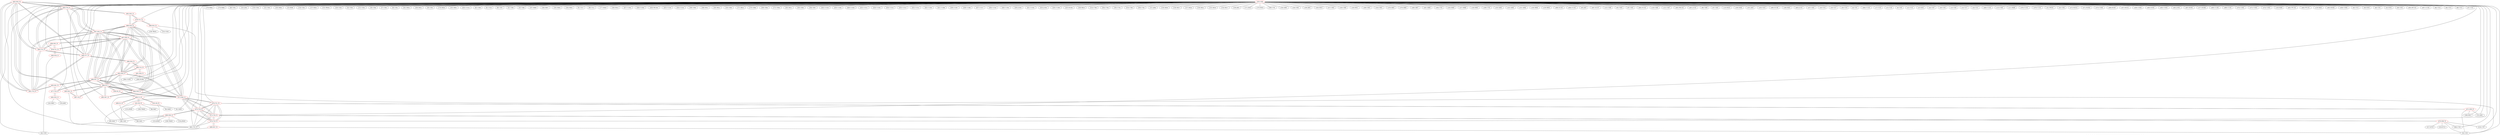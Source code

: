 graph {
	462 [label="(462) R35_T2" color=red]
	483 [label="(483) T16_T1"]
	482 [label="(482) T15_T1"]
	497 [label="(497) R35_T1"]
	481 [label="(481) T14_T1"]
	484 [label="(484) T17_T1"]
	463 [label="(463) R52_T1"]
	461 [label="(461) T22_T1"]
	463 [label="(463) R52_T1" color=red]
	466 [label="(466) D2_T"]
	467 [label="(467) C8_T"]
	462 [label="(462) R35_T2"]
	461 [label="(461) T22_T1"]
	464 [label="(464) R58_T1" color=red]
	465 [label="(465) R57_T1"]
	466 [label="(466) D2_T"]
	488 [label="(488) R29_T1"]
	497 [label="(497) R35_T1"]
	472 [label="(472) R40_T2"]
	492 [label="(492) R30_T1"]
	486 [label="(486) R27_T1"]
	487 [label="(487) R28_T1"]
	465 [label="(465) R57_T1" color=red]
	464 [label="(464) R58_T1"]
	466 [label="(466) D2_T"]
	466 [label="(466) D2_T" color=red]
	463 [label="(463) R52_T1"]
	467 [label="(467) C8_T"]
	464 [label="(464) R58_T1"]
	465 [label="(465) R57_T1"]
	488 [label="(488) R29_T1"]
	497 [label="(497) R35_T1"]
	472 [label="(472) R40_T2"]
	492 [label="(492) R30_T1"]
	486 [label="(486) R27_T1"]
	487 [label="(487) R28_T1"]
	500 [label="(500) R1_P1"]
	467 [label="(467) C8_T" color=red]
	466 [label="(466) D2_T"]
	463 [label="(463) R52_T1"]
	468 [label="(468) R36_T2" color=red]
	109 [label="(109) TH401"]
	90 [label="(90) D402"]
	89 [label="(89) D401"]
	86 [label="(86) U401"]
	123 [label="(123) JP402"]
	124 [label="(124) JP403"]
	473 [label="(473) T18_T2"]
	469 [label="(469) R37_T2" color=red]
	34 [label="(34) U201"]
	44 [label="(44) U302"]
	474 [label="(474) T19_T2"]
	470 [label="(470) R38_T2" color=red]
	186 [label="(186) U702"]
	219 [label="(219) C707"]
	218 [label="(218) R715"]
	217 [label="(217) R723"]
	34 [label="(34) U201"]
	475 [label="(475) T20_T2"]
	471 [label="(471) R39_T2" color=red]
	34 [label="(34) U201"]
	168 [label="(168) D611"]
	152 [label="(152) J601"]
	476 [label="(476) T21_T2"]
	472 [label="(472) R40_T2" color=red]
	488 [label="(488) R29_T1"]
	497 [label="(497) R35_T1"]
	492 [label="(492) R30_T1"]
	466 [label="(466) D2_T"]
	464 [label="(464) R58_T1"]
	486 [label="(486) R27_T1"]
	487 [label="(487) R28_T1"]
	461 [label="(461) T22_T1"]
	474 [label="(474) T19_T2"]
	473 [label="(473) T18_T2"]
	476 [label="(476) T21_T2"]
	475 [label="(475) T20_T2"]
	473 [label="(473) T18_T2" color=red]
	461 [label="(461) T22_T1"]
	474 [label="(474) T19_T2"]
	472 [label="(472) R40_T2"]
	476 [label="(476) T21_T2"]
	475 [label="(475) T20_T2"]
	468 [label="(468) R36_T2"]
	474 [label="(474) T19_T2" color=red]
	461 [label="(461) T22_T1"]
	473 [label="(473) T18_T2"]
	472 [label="(472) R40_T2"]
	476 [label="(476) T21_T2"]
	475 [label="(475) T20_T2"]
	469 [label="(469) R37_T2"]
	475 [label="(475) T20_T2" color=red]
	461 [label="(461) T22_T1"]
	474 [label="(474) T19_T2"]
	473 [label="(473) T18_T2"]
	472 [label="(472) R40_T2"]
	476 [label="(476) T21_T2"]
	470 [label="(470) R38_T2"]
	476 [label="(476) T21_T2" color=red]
	461 [label="(461) T22_T1"]
	474 [label="(474) T19_T2"]
	473 [label="(473) T18_T2"]
	472 [label="(472) R40_T2"]
	475 [label="(475) T20_T2"]
	471 [label="(471) R39_T2"]
	477 [label="(477) T10_T1" color=red]
	485 [label="(485) R23_T1"]
	493 [label="(493) R31_T1"]
	486 [label="(486) R27_T1"]
	478 [label="(478) T11_T1" color=red]
	490 [label="(490) R24_T1"]
	494 [label="(494) R32_T1"]
	487 [label="(487) R28_T1"]
	479 [label="(479) T12_T1" color=red]
	495 [label="(495) R33_T1"]
	488 [label="(488) R29_T1"]
	489 [label="(489) R25_T1"]
	480 [label="(480) T13_T1" color=red]
	492 [label="(492) R30_T1"]
	496 [label="(496) R34_T1"]
	491 [label="(491) R26_T1"]
	481 [label="(481) T14_T1" color=red]
	483 [label="(483) T16_T1"]
	482 [label="(482) T15_T1"]
	497 [label="(497) R35_T1"]
	484 [label="(484) T17_T1"]
	462 [label="(462) R35_T2"]
	493 [label="(493) R31_T1"]
	482 [label="(482) T15_T1" color=red]
	483 [label="(483) T16_T1"]
	497 [label="(497) R35_T1"]
	481 [label="(481) T14_T1"]
	484 [label="(484) T17_T1"]
	462 [label="(462) R35_T2"]
	494 [label="(494) R32_T1"]
	483 [label="(483) T16_T1" color=red]
	482 [label="(482) T15_T1"]
	497 [label="(497) R35_T1"]
	481 [label="(481) T14_T1"]
	484 [label="(484) T17_T1"]
	462 [label="(462) R35_T2"]
	495 [label="(495) R33_T1"]
	484 [label="(484) T17_T1" color=red]
	483 [label="(483) T16_T1"]
	482 [label="(482) T15_T1"]
	497 [label="(497) R35_T1"]
	481 [label="(481) T14_T1"]
	462 [label="(462) R35_T2"]
	496 [label="(496) R34_T1"]
	485 [label="(485) R23_T1" color=red]
	150 [label="(150) J603"]
	145 [label="(145) R601"]
	477 [label="(477) T10_T1"]
	486 [label="(486) R27_T1" color=red]
	488 [label="(488) R29_T1"]
	497 [label="(497) R35_T1"]
	472 [label="(472) R40_T2"]
	492 [label="(492) R30_T1"]
	466 [label="(466) D2_T"]
	464 [label="(464) R58_T1"]
	487 [label="(487) R28_T1"]
	477 [label="(477) T10_T1"]
	493 [label="(493) R31_T1"]
	487 [label="(487) R28_T1" color=red]
	488 [label="(488) R29_T1"]
	497 [label="(497) R35_T1"]
	472 [label="(472) R40_T2"]
	492 [label="(492) R30_T1"]
	466 [label="(466) D2_T"]
	464 [label="(464) R58_T1"]
	486 [label="(486) R27_T1"]
	494 [label="(494) R32_T1"]
	478 [label="(478) T11_T1"]
	488 [label="(488) R29_T1" color=red]
	497 [label="(497) R35_T1"]
	472 [label="(472) R40_T2"]
	492 [label="(492) R30_T1"]
	466 [label="(466) D2_T"]
	464 [label="(464) R58_T1"]
	486 [label="(486) R27_T1"]
	487 [label="(487) R28_T1"]
	495 [label="(495) R33_T1"]
	479 [label="(479) T12_T1"]
	489 [label="(489) R25_T1" color=red]
	132 [label="(132) U502"]
	34 [label="(34) U201"]
	139 [label="(139) TR501"]
	479 [label="(479) T12_T1"]
	490 [label="(490) R24_T1" color=red]
	44 [label="(44) U302"]
	478 [label="(478) T11_T1"]
	491 [label="(491) R26_T1" color=red]
	364 [label="(364) U1003"]
	368 [label="(368) R1006"]
	480 [label="(480) T13_T1"]
	492 [label="(492) R30_T1" color=red]
	488 [label="(488) R29_T1"]
	497 [label="(497) R35_T1"]
	472 [label="(472) R40_T2"]
	466 [label="(466) D2_T"]
	464 [label="(464) R58_T1"]
	486 [label="(486) R27_T1"]
	487 [label="(487) R28_T1"]
	496 [label="(496) R34_T1"]
	480 [label="(480) T13_T1"]
	493 [label="(493) R31_T1" color=red]
	477 [label="(477) T10_T1"]
	486 [label="(486) R27_T1"]
	481 [label="(481) T14_T1"]
	494 [label="(494) R32_T1" color=red]
	482 [label="(482) T15_T1"]
	487 [label="(487) R28_T1"]
	478 [label="(478) T11_T1"]
	495 [label="(495) R33_T1" color=red]
	483 [label="(483) T16_T1"]
	488 [label="(488) R29_T1"]
	479 [label="(479) T12_T1"]
	496 [label="(496) R34_T1" color=red]
	484 [label="(484) T17_T1"]
	492 [label="(492) R30_T1"]
	480 [label="(480) T13_T1"]
	497 [label="(497) R35_T1" color=red]
	488 [label="(488) R29_T1"]
	472 [label="(472) R40_T2"]
	492 [label="(492) R30_T1"]
	466 [label="(466) D2_T"]
	464 [label="(464) R58_T1"]
	486 [label="(486) R27_T1"]
	487 [label="(487) R28_T1"]
	483 [label="(483) T16_T1"]
	482 [label="(482) T15_T1"]
	481 [label="(481) T14_T1"]
	484 [label="(484) T17_T1"]
	462 [label="(462) R35_T2"]
	498 [label="(498) U1_P1" color=red]
	499 [label="(499) D1_P1"]
	501 [label="(501) R2_P1"]
	502 [label="(502) R3_P1"]
	500 [label="(500) R1_P1"]
	499 [label="(499) D1_P1" color=red]
	89 [label="(89) D401"]
	498 [label="(498) U1_P1"]
	500 [label="(500) R1_P1" color=red]
	466 [label="(466) D2_T"]
	498 [label="(498) U1_P1"]
	501 [label="(501) R2_P1" color=red]
	108 [label="(108) TH402"]
	91 [label="(91) D403"]
	88 [label="(88) R407"]
	125 [label="(125) JP404"]
	86 [label="(86) U401"]
	498 [label="(498) U1_P1"]
	502 [label="(502) R3_P1" color=red]
	123 [label="(123) JP402"]
	94 [label="(94) R406"]
	498 [label="(498) U1_P1"]
	503 [label="(503) GND" color=red]
	178 [label="(178) D604"]
	179 [label="(179) D606"]
	48 [label="(48) U301"]
	142 [label="(142) J502"]
	133 [label="(133) C502"]
	52 [label="(52) C303"]
	163 [label="(163) D602"]
	53 [label="(53) R309"]
	134 [label="(134) C501"]
	137 [label="(137) R501"]
	135 [label="(135) FB502"]
	140 [label="(140) C503"]
	54 [label="(54) U303"]
	131 [label="(131) U501"]
	44 [label="(44) U302"]
	58 [label="(58) C304"]
	57 [label="(57) C302"]
	56 [label="(56) C301"]
	161 [label="(161) D632"]
	160 [label="(160) D631"]
	59 [label="(59) C305"]
	176 [label="(176) D626"]
	162 [label="(162) D601"]
	435 [label="(435) C1315"]
	62 [label="(62) C309"]
	61 [label="(61) C310"]
	60 [label="(60) C307"]
	42 [label="(42) C306"]
	168 [label="(168) D611"]
	43 [label="(43) C308"]
	167 [label="(167) D609"]
	166 [label="(166) D607"]
	165 [label="(165) D605"]
	164 [label="(164) D603"]
	81 [label="(81) C317"]
	80 [label="(80) C311"]
	177 [label="(177) D629"]
	169 [label="(169) D614"]
	457 [label="(457) C1301"]
	456 [label="(456) U1305"]
	458 [label="(458) FB1303"]
	455 [label="(455) C1319"]
	454 [label="(454) C1310"]
	266 [label="(266) U803"]
	268 [label="(268) D812"]
	265 [label="(265) R812"]
	245 [label="(245) C805"]
	271 [label="(271) R813"]
	270 [label="(270) C808"]
	269 [label="(269) C804"]
	272 [label="(272) U804"]
	262 [label="(262) D811"]
	263 [label="(263) C803"]
	264 [label="(264) C807"]
	445 [label="(445) C1318"]
	450 [label="(450) C1305"]
	449 [label="(449) U1303"]
	425 [label="(425) C1311"]
	428 [label="(428) U1302"]
	434 [label="(434) C1314"]
	433 [label="(433) C1313"]
	432 [label="(432) C1312"]
	442 [label="(442) C1303"]
	441 [label="(441) C1308"]
	439 [label="(439) C1307"]
	438 [label="(438) C1306"]
	437 [label="(437) C1317"]
	436 [label="(436) C1316"]
	440 [label="(440) C1302"]
	430 [label="(430) J1303"]
	451 [label="(451) U1301"]
	453 [label="(453) J1302"]
	426 [label="(426) C1309"]
	423 [label="(423) R1303"]
	246 [label="(246) R810"]
	214 [label="(214) C706"]
	204 [label="(204) C704"]
	219 [label="(219) C707"]
	185 [label="(185) U701"]
	186 [label="(186) U702"]
	224 [label="(224) C708"]
	209 [label="(209) C705"]
	152 [label="(152) J601"]
	151 [label="(151) J604"]
	159 [label="(159) D630"]
	158 [label="(158) D627"]
	157 [label="(157) D624"]
	156 [label="(156) D621"]
	155 [label="(155) D619"]
	154 [label="(154) D617"]
	149 [label="(149) J602"]
	171 [label="(171) D615"]
	170 [label="(170) D618"]
	189 [label="(189) C701"]
	234 [label="(234) Q801"]
	244 [label="(244) C801"]
	240 [label="(240) J805"]
	256 [label="(256) D810"]
	257 [label="(257) C802"]
	258 [label="(258) C806"]
	259 [label="(259) R811"]
	260 [label="(260) U802"]
	254 [label="(254) U801"]
	278 [label="(278) Q805"]
	279 [label="(279) Q806"]
	280 [label="(280) Q807"]
	281 [label="(281) Q808"]
	194 [label="(194) C702"]
	226 [label="(226) D809"]
	227 [label="(227) R808"]
	228 [label="(228) R805"]
	199 [label="(199) C703"]
	233 [label="(233) Q802"]
	232 [label="(232) Q803"]
	231 [label="(231) Q804"]
	230 [label="(230) R806"]
	229 [label="(229) R804"]
	388 [label="(388) D1105"]
	394 [label="(394) U1102"]
	93 [label="(93) J402"]
	387 [label="(387) D1107"]
	122 [label="(122) C408"]
	95 [label="(95) U403"]
	86 [label="(86) U401"]
	87 [label="(87) C402"]
	382 [label="(382) D1102"]
	120 [label="(120) C406"]
	121 [label="(121) C407"]
	392 [label="(392) FB1102"]
	401 [label="(401) J1102"]
	96 [label="(96) C409"]
	97 [label="(97) C405"]
	110 [label="(110) R410"]
	100 [label="(100) D404"]
	101 [label="(101) J403"]
	103 [label="(103) C410"]
	90 [label="(90) D402"]
	91 [label="(91) D403"]
	390 [label="(390) D1106"]
	106 [label="(106) R402"]
	403 [label="(403) J1101"]
	107 [label="(107) C401"]
	18 [label="(18) C224"]
	19 [label="(19) C227"]
	20 [label="(20) C210"]
	8 [label="(8) C231"]
	384 [label="(384) C1103"]
	17 [label="(17) C223"]
	34 [label="(34) U201"]
	15 [label="(15) C218"]
	9 [label="(9) C203"]
	12 [label="(12) C214"]
	23 [label="(23) X202"]
	24 [label="(24) C207"]
	29 [label="(29) C230"]
	13 [label="(13) C205"]
	14 [label="(14) C217"]
	16 [label="(16) C221"]
	383 [label="(383) C1102"]
	113 [label="(113) U402"]
	111 [label="(111) R409"]
	378 [label="(378) U1101"]
	379 [label="(379) C1101"]
	31 [label="(31) SW201"]
	33 [label="(33) C204"]
	372 [label="(372) R1014"]
	371 [label="(371) R1004"]
	373 [label="(373) C1003"]
	369 [label="(369) R1007"]
	368 [label="(368) R1006"]
	357 [label="(357) R1015"]
	359 [label="(359) C1004"]
	360 [label="(360) D1001"]
	364 [label="(364) U1003"]
	363 [label="(363) U1002"]
	362 [label="(362) J1001"]
	367 [label="(367) R1001"]
	377 [label="(377) R1009"]
	400 [label="(400) C1106"]
	399 [label="(399) C1105"]
	376 [label="(376) C1001"]
	375 [label="(375) U1001"]
	374 [label="(374) C1002"]
	128 [label="(128) R408"]
	405 [label="(405) TP1102"]
	404 [label="(404) TP1101"]
	129 [label="(129) R403"]
	365 [label="(365) R1002"]
	358 [label="(358) C1005"]
	63 [label="(63) C312"]
	36 [label="(36) D203"]
	40 [label="(40) C201"]
	35 [label="(35) D202"]
	39 [label="(39) U202"]
	395 [label="(395) BT1101"]
	397 [label="(397) C1104"]
	64 [label="(64) C314"]
	65 [label="(65) C315"]
	66 [label="(66) C313"]
	67 [label="(67) C316"]
	475 [label="(475) T20_T2"]
	473 [label="(473) T18_T2"]
	474 [label="(474) T19_T2"]
	476 [label="(476) T21_T2"]
	465 [label="(465) R57_T1"]
	461 [label="(461) T22_T1"]
	466 [label="(466) D2_T"]
	478 [label="(478) T11_T1"]
	483 [label="(483) T16_T1"]
	484 [label="(484) T17_T1"]
	477 [label="(477) T10_T1"]
	479 [label="(479) T12_T1"]
	480 [label="(480) T13_T1"]
	481 [label="(481) T14_T1"]
	482 [label="(482) T15_T1"]
	467 [label="(467) C8_T"]
	498 [label="(498) U1_P1"]
	462 -- 483
	462 -- 482
	462 -- 497
	462 -- 481
	462 -- 484
	462 -- 463
	462 -- 461
	463 -- 466
	463 -- 467
	463 -- 462
	463 -- 461
	464 -- 465
	464 -- 466
	464 -- 488
	464 -- 497
	464 -- 472
	464 -- 492
	464 -- 486
	464 -- 487
	465 -- 464
	465 -- 466
	466 -- 463
	466 -- 467
	466 -- 464
	466 -- 465
	466 -- 488
	466 -- 497
	466 -- 472
	466 -- 492
	466 -- 486
	466 -- 487
	466 -- 500
	467 -- 466
	467 -- 463
	468 -- 109
	468 -- 90
	468 -- 89
	468 -- 86
	468 -- 123
	468 -- 124
	468 -- 473
	469 -- 34
	469 -- 44
	469 -- 474
	470 -- 186
	470 -- 219
	470 -- 218
	470 -- 217
	470 -- 34
	470 -- 475
	471 -- 34
	471 -- 168
	471 -- 152
	471 -- 476
	472 -- 488
	472 -- 497
	472 -- 492
	472 -- 466
	472 -- 464
	472 -- 486
	472 -- 487
	472 -- 461
	472 -- 474
	472 -- 473
	472 -- 476
	472 -- 475
	473 -- 461
	473 -- 474
	473 -- 472
	473 -- 476
	473 -- 475
	473 -- 468
	474 -- 461
	474 -- 473
	474 -- 472
	474 -- 476
	474 -- 475
	474 -- 469
	475 -- 461
	475 -- 474
	475 -- 473
	475 -- 472
	475 -- 476
	475 -- 470
	476 -- 461
	476 -- 474
	476 -- 473
	476 -- 472
	476 -- 475
	476 -- 471
	477 -- 485
	477 -- 493
	477 -- 486
	478 -- 490
	478 -- 494
	478 -- 487
	479 -- 495
	479 -- 488
	479 -- 489
	480 -- 492
	480 -- 496
	480 -- 491
	481 -- 483
	481 -- 482
	481 -- 497
	481 -- 484
	481 -- 462
	481 -- 493
	482 -- 483
	482 -- 497
	482 -- 481
	482 -- 484
	482 -- 462
	482 -- 494
	483 -- 482
	483 -- 497
	483 -- 481
	483 -- 484
	483 -- 462
	483 -- 495
	484 -- 483
	484 -- 482
	484 -- 497
	484 -- 481
	484 -- 462
	484 -- 496
	485 -- 150
	485 -- 145
	485 -- 477
	486 -- 488
	486 -- 497
	486 -- 472
	486 -- 492
	486 -- 466
	486 -- 464
	486 -- 487
	486 -- 477
	486 -- 493
	487 -- 488
	487 -- 497
	487 -- 472
	487 -- 492
	487 -- 466
	487 -- 464
	487 -- 486
	487 -- 494
	487 -- 478
	488 -- 497
	488 -- 472
	488 -- 492
	488 -- 466
	488 -- 464
	488 -- 486
	488 -- 487
	488 -- 495
	488 -- 479
	489 -- 132
	489 -- 34
	489 -- 139
	489 -- 479
	490 -- 44
	490 -- 478
	491 -- 364
	491 -- 368
	491 -- 480
	492 -- 488
	492 -- 497
	492 -- 472
	492 -- 466
	492 -- 464
	492 -- 486
	492 -- 487
	492 -- 496
	492 -- 480
	493 -- 477
	493 -- 486
	493 -- 481
	494 -- 482
	494 -- 487
	494 -- 478
	495 -- 483
	495 -- 488
	495 -- 479
	496 -- 484
	496 -- 492
	496 -- 480
	497 -- 488
	497 -- 472
	497 -- 492
	497 -- 466
	497 -- 464
	497 -- 486
	497 -- 487
	497 -- 483
	497 -- 482
	497 -- 481
	497 -- 484
	497 -- 462
	498 -- 499
	498 -- 501
	498 -- 502
	498 -- 500
	499 -- 89
	499 -- 498
	500 -- 466
	500 -- 498
	501 -- 108
	501 -- 91
	501 -- 88
	501 -- 125
	501 -- 86
	501 -- 498
	502 -- 123
	502 -- 94
	502 -- 498
	503 -- 178
	503 -- 179
	503 -- 48
	503 -- 142
	503 -- 133
	503 -- 52
	503 -- 163
	503 -- 53
	503 -- 134
	503 -- 137
	503 -- 135
	503 -- 140
	503 -- 54
	503 -- 131
	503 -- 44
	503 -- 58
	503 -- 57
	503 -- 56
	503 -- 161
	503 -- 160
	503 -- 59
	503 -- 176
	503 -- 162
	503 -- 435
	503 -- 62
	503 -- 61
	503 -- 60
	503 -- 42
	503 -- 168
	503 -- 43
	503 -- 167
	503 -- 166
	503 -- 165
	503 -- 164
	503 -- 81
	503 -- 80
	503 -- 177
	503 -- 169
	503 -- 457
	503 -- 456
	503 -- 458
	503 -- 455
	503 -- 454
	503 -- 266
	503 -- 268
	503 -- 265
	503 -- 245
	503 -- 271
	503 -- 270
	503 -- 269
	503 -- 272
	503 -- 262
	503 -- 263
	503 -- 264
	503 -- 445
	503 -- 450
	503 -- 449
	503 -- 425
	503 -- 428
	503 -- 434
	503 -- 433
	503 -- 432
	503 -- 442
	503 -- 441
	503 -- 439
	503 -- 438
	503 -- 437
	503 -- 436
	503 -- 440
	503 -- 430
	503 -- 451
	503 -- 453
	503 -- 426
	503 -- 423
	503 -- 246
	503 -- 214
	503 -- 204
	503 -- 219
	503 -- 185
	503 -- 186
	503 -- 224
	503 -- 209
	503 -- 152
	503 -- 151
	503 -- 159
	503 -- 158
	503 -- 157
	503 -- 156
	503 -- 155
	503 -- 154
	503 -- 149
	503 -- 171
	503 -- 170
	503 -- 189
	503 -- 234
	503 -- 244
	503 -- 240
	503 -- 256
	503 -- 257
	503 -- 258
	503 -- 259
	503 -- 260
	503 -- 254
	503 -- 278
	503 -- 279
	503 -- 280
	503 -- 281
	503 -- 194
	503 -- 226
	503 -- 227
	503 -- 228
	503 -- 199
	503 -- 233
	503 -- 232
	503 -- 231
	503 -- 230
	503 -- 229
	503 -- 388
	503 -- 394
	503 -- 93
	503 -- 387
	503 -- 122
	503 -- 95
	503 -- 86
	503 -- 87
	503 -- 382
	503 -- 120
	503 -- 121
	503 -- 392
	503 -- 401
	503 -- 96
	503 -- 97
	503 -- 110
	503 -- 100
	503 -- 101
	503 -- 103
	503 -- 90
	503 -- 91
	503 -- 390
	503 -- 106
	503 -- 403
	503 -- 107
	503 -- 18
	503 -- 19
	503 -- 20
	503 -- 8
	503 -- 384
	503 -- 17
	503 -- 34
	503 -- 15
	503 -- 9
	503 -- 12
	503 -- 23
	503 -- 24
	503 -- 29
	503 -- 13
	503 -- 14
	503 -- 16
	503 -- 383
	503 -- 113
	503 -- 111
	503 -- 378
	503 -- 379
	503 -- 31
	503 -- 33
	503 -- 372
	503 -- 371
	503 -- 373
	503 -- 369
	503 -- 368
	503 -- 357
	503 -- 359
	503 -- 360
	503 -- 364
	503 -- 363
	503 -- 362
	503 -- 367
	503 -- 377
	503 -- 400
	503 -- 399
	503 -- 376
	503 -- 375
	503 -- 374
	503 -- 128
	503 -- 405
	503 -- 404
	503 -- 129
	503 -- 365
	503 -- 358
	503 -- 63
	503 -- 36
	503 -- 40
	503 -- 35
	503 -- 39
	503 -- 395
	503 -- 397
	503 -- 64
	503 -- 65
	503 -- 66
	503 -- 67
	503 -- 475
	503 -- 473
	503 -- 474
	503 -- 476
	503 -- 465
	503 -- 461
	503 -- 466
	503 -- 478
	503 -- 483
	503 -- 484
	503 -- 477
	503 -- 479
	503 -- 480
	503 -- 481
	503 -- 482
	503 -- 467
	503 -- 498
}